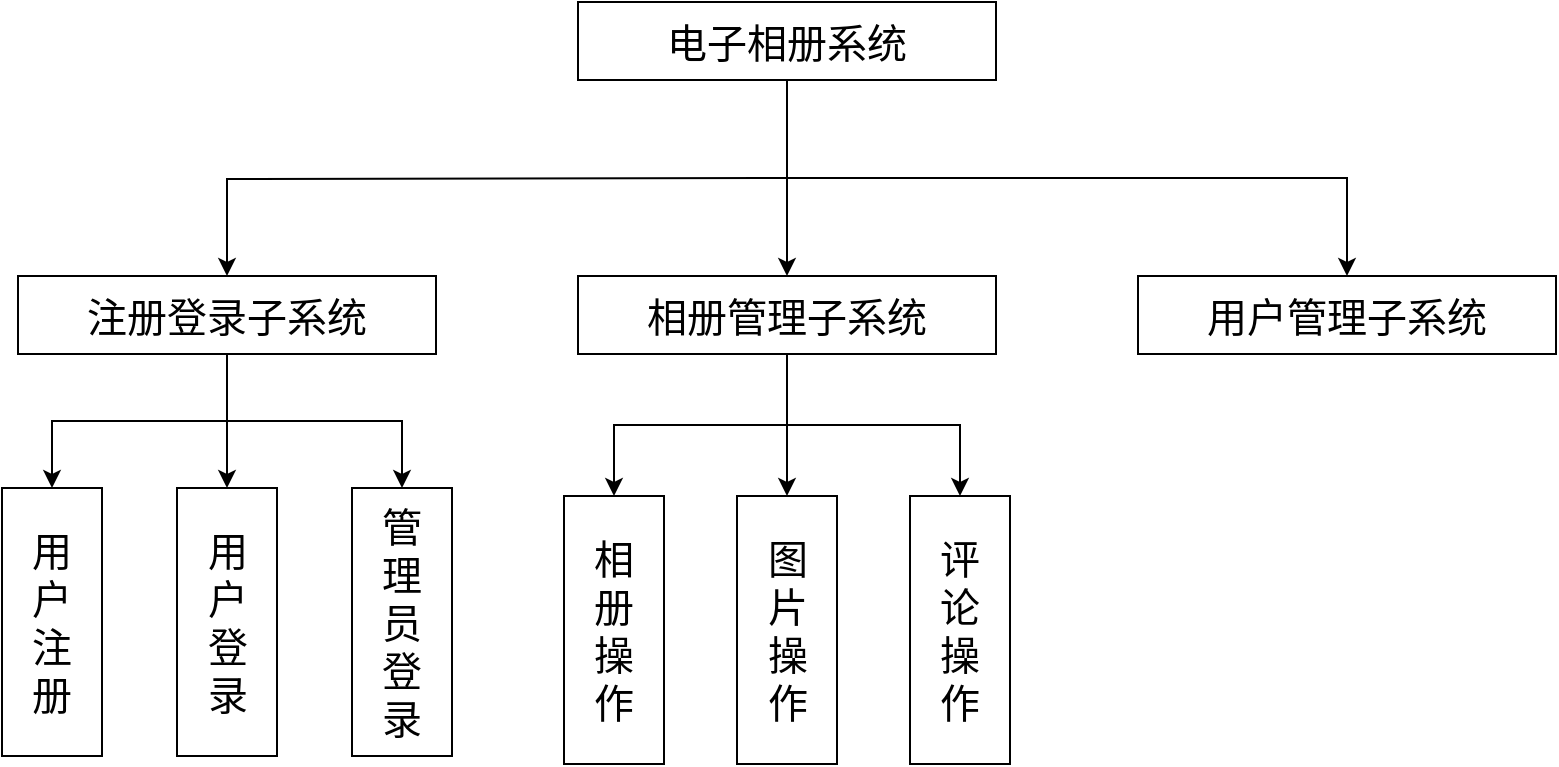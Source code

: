 <mxfile version="22.0.8" type="github">
  <diagram name="第 1 页" id="fRhKLT-5LVwipsHS6PyS">
    <mxGraphModel dx="976" dy="605" grid="0" gridSize="10" guides="1" tooltips="1" connect="1" arrows="1" fold="1" page="1" pageScale="1" pageWidth="1169" pageHeight="827" math="0" shadow="0">
      <root>
        <mxCell id="0" />
        <mxCell id="1" parent="0" />
        <mxCell id="iQ2heyyFukv6lMNL8AU1-11" style="edgeStyle=orthogonalEdgeStyle;rounded=0;orthogonalLoop=1;jettySize=auto;html=1;entryX=0.5;entryY=0;entryDx=0;entryDy=0;" edge="1" parent="1" source="iQ2heyyFukv6lMNL8AU1-1" target="iQ2heyyFukv6lMNL8AU1-3">
          <mxGeometry relative="1" as="geometry" />
        </mxCell>
        <mxCell id="iQ2heyyFukv6lMNL8AU1-12" style="edgeStyle=orthogonalEdgeStyle;rounded=0;orthogonalLoop=1;jettySize=auto;html=1;entryX=0.5;entryY=0;entryDx=0;entryDy=0;" edge="1" parent="1" target="iQ2heyyFukv6lMNL8AU1-2">
          <mxGeometry relative="1" as="geometry">
            <mxPoint x="470" y="155" as="sourcePoint" />
          </mxGeometry>
        </mxCell>
        <mxCell id="iQ2heyyFukv6lMNL8AU1-13" style="edgeStyle=orthogonalEdgeStyle;rounded=0;orthogonalLoop=1;jettySize=auto;html=1;entryX=0.5;entryY=0;entryDx=0;entryDy=0;" edge="1" parent="1" source="iQ2heyyFukv6lMNL8AU1-1" target="iQ2heyyFukv6lMNL8AU1-4">
          <mxGeometry relative="1" as="geometry">
            <Array as="points">
              <mxPoint x="470" y="155" />
              <mxPoint x="750" y="155" />
            </Array>
          </mxGeometry>
        </mxCell>
        <mxCell id="iQ2heyyFukv6lMNL8AU1-1" value="&lt;font style=&quot;font-size: 20px;&quot;&gt;电子相册系统&lt;/font&gt;" style="rounded=0;whiteSpace=wrap;html=1;" vertex="1" parent="1">
          <mxGeometry x="365" y="67" width="209" height="39" as="geometry" />
        </mxCell>
        <mxCell id="iQ2heyyFukv6lMNL8AU1-8" style="edgeStyle=orthogonalEdgeStyle;rounded=0;orthogonalLoop=1;jettySize=auto;html=1;entryX=0.5;entryY=0;entryDx=0;entryDy=0;" edge="1" parent="1" source="iQ2heyyFukv6lMNL8AU1-2" target="iQ2heyyFukv6lMNL8AU1-6">
          <mxGeometry relative="1" as="geometry" />
        </mxCell>
        <mxCell id="iQ2heyyFukv6lMNL8AU1-9" style="edgeStyle=orthogonalEdgeStyle;rounded=0;orthogonalLoop=1;jettySize=auto;html=1;entryX=0.5;entryY=0;entryDx=0;entryDy=0;" edge="1" parent="1" source="iQ2heyyFukv6lMNL8AU1-2" target="iQ2heyyFukv6lMNL8AU1-5">
          <mxGeometry relative="1" as="geometry" />
        </mxCell>
        <mxCell id="iQ2heyyFukv6lMNL8AU1-10" style="edgeStyle=orthogonalEdgeStyle;rounded=0;orthogonalLoop=1;jettySize=auto;html=1;entryX=0.5;entryY=0;entryDx=0;entryDy=0;" edge="1" parent="1" source="iQ2heyyFukv6lMNL8AU1-2" target="iQ2heyyFukv6lMNL8AU1-7">
          <mxGeometry relative="1" as="geometry" />
        </mxCell>
        <mxCell id="iQ2heyyFukv6lMNL8AU1-2" value="&lt;font style=&quot;font-size: 20px;&quot;&gt;注册登录子系统&lt;/font&gt;" style="rounded=0;whiteSpace=wrap;html=1;" vertex="1" parent="1">
          <mxGeometry x="85" y="204" width="209" height="39" as="geometry" />
        </mxCell>
        <mxCell id="iQ2heyyFukv6lMNL8AU1-17" style="edgeStyle=orthogonalEdgeStyle;rounded=0;orthogonalLoop=1;jettySize=auto;html=1;entryX=0.5;entryY=0;entryDx=0;entryDy=0;" edge="1" parent="1" source="iQ2heyyFukv6lMNL8AU1-3" target="iQ2heyyFukv6lMNL8AU1-15">
          <mxGeometry relative="1" as="geometry" />
        </mxCell>
        <mxCell id="iQ2heyyFukv6lMNL8AU1-18" style="edgeStyle=orthogonalEdgeStyle;rounded=0;orthogonalLoop=1;jettySize=auto;html=1;entryX=0.5;entryY=0;entryDx=0;entryDy=0;" edge="1" parent="1" source="iQ2heyyFukv6lMNL8AU1-3" target="iQ2heyyFukv6lMNL8AU1-14">
          <mxGeometry relative="1" as="geometry" />
        </mxCell>
        <mxCell id="iQ2heyyFukv6lMNL8AU1-19" style="edgeStyle=orthogonalEdgeStyle;rounded=0;orthogonalLoop=1;jettySize=auto;html=1;entryX=0.5;entryY=0;entryDx=0;entryDy=0;" edge="1" parent="1" source="iQ2heyyFukv6lMNL8AU1-3" target="iQ2heyyFukv6lMNL8AU1-16">
          <mxGeometry relative="1" as="geometry" />
        </mxCell>
        <mxCell id="iQ2heyyFukv6lMNL8AU1-3" value="&lt;font style=&quot;font-size: 20px;&quot;&gt;相册管理子系统&lt;/font&gt;" style="rounded=0;whiteSpace=wrap;html=1;" vertex="1" parent="1">
          <mxGeometry x="365" y="204" width="209" height="39" as="geometry" />
        </mxCell>
        <mxCell id="iQ2heyyFukv6lMNL8AU1-4" value="&lt;font style=&quot;font-size: 20px;&quot;&gt;用户管理子系统&lt;/font&gt;" style="rounded=0;whiteSpace=wrap;html=1;" vertex="1" parent="1">
          <mxGeometry x="645" y="204" width="209" height="39" as="geometry" />
        </mxCell>
        <mxCell id="iQ2heyyFukv6lMNL8AU1-5" value="&lt;font style=&quot;font-size: 20px;&quot;&gt;用&lt;br&gt;户&lt;br&gt;注&lt;br&gt;册&lt;/font&gt;" style="rounded=0;whiteSpace=wrap;html=1;" vertex="1" parent="1">
          <mxGeometry x="77" y="310" width="50" height="134" as="geometry" />
        </mxCell>
        <mxCell id="iQ2heyyFukv6lMNL8AU1-6" value="&lt;font style=&quot;font-size: 20px;&quot;&gt;用&lt;br&gt;户&lt;br&gt;登&lt;br&gt;录&lt;br&gt;&lt;/font&gt;" style="rounded=0;whiteSpace=wrap;html=1;" vertex="1" parent="1">
          <mxGeometry x="164.5" y="310" width="50" height="134" as="geometry" />
        </mxCell>
        <mxCell id="iQ2heyyFukv6lMNL8AU1-7" value="&lt;font style=&quot;font-size: 20px;&quot;&gt;管&lt;br&gt;理&lt;br&gt;员&lt;br&gt;登&lt;br&gt;录&lt;br&gt;&lt;/font&gt;" style="rounded=0;whiteSpace=wrap;html=1;" vertex="1" parent="1">
          <mxGeometry x="252" y="310" width="50" height="134" as="geometry" />
        </mxCell>
        <mxCell id="iQ2heyyFukv6lMNL8AU1-14" value="&lt;font style=&quot;font-size: 20px;&quot;&gt;相&lt;br&gt;册&lt;br&gt;操&lt;br&gt;作&lt;br&gt;&lt;/font&gt;" style="rounded=0;whiteSpace=wrap;html=1;" vertex="1" parent="1">
          <mxGeometry x="358" y="314" width="50" height="134" as="geometry" />
        </mxCell>
        <mxCell id="iQ2heyyFukv6lMNL8AU1-15" value="&lt;font style=&quot;font-size: 20px;&quot;&gt;图&lt;br&gt;片&lt;br&gt;操&lt;br&gt;作&lt;br&gt;&lt;/font&gt;" style="rounded=0;whiteSpace=wrap;html=1;" vertex="1" parent="1">
          <mxGeometry x="444.5" y="314" width="50" height="134" as="geometry" />
        </mxCell>
        <mxCell id="iQ2heyyFukv6lMNL8AU1-16" value="&lt;font style=&quot;font-size: 20px;&quot;&gt;评&lt;br&gt;论&lt;br&gt;操&lt;br&gt;作&lt;br&gt;&lt;/font&gt;" style="rounded=0;whiteSpace=wrap;html=1;" vertex="1" parent="1">
          <mxGeometry x="531" y="314" width="50" height="134" as="geometry" />
        </mxCell>
      </root>
    </mxGraphModel>
  </diagram>
</mxfile>
